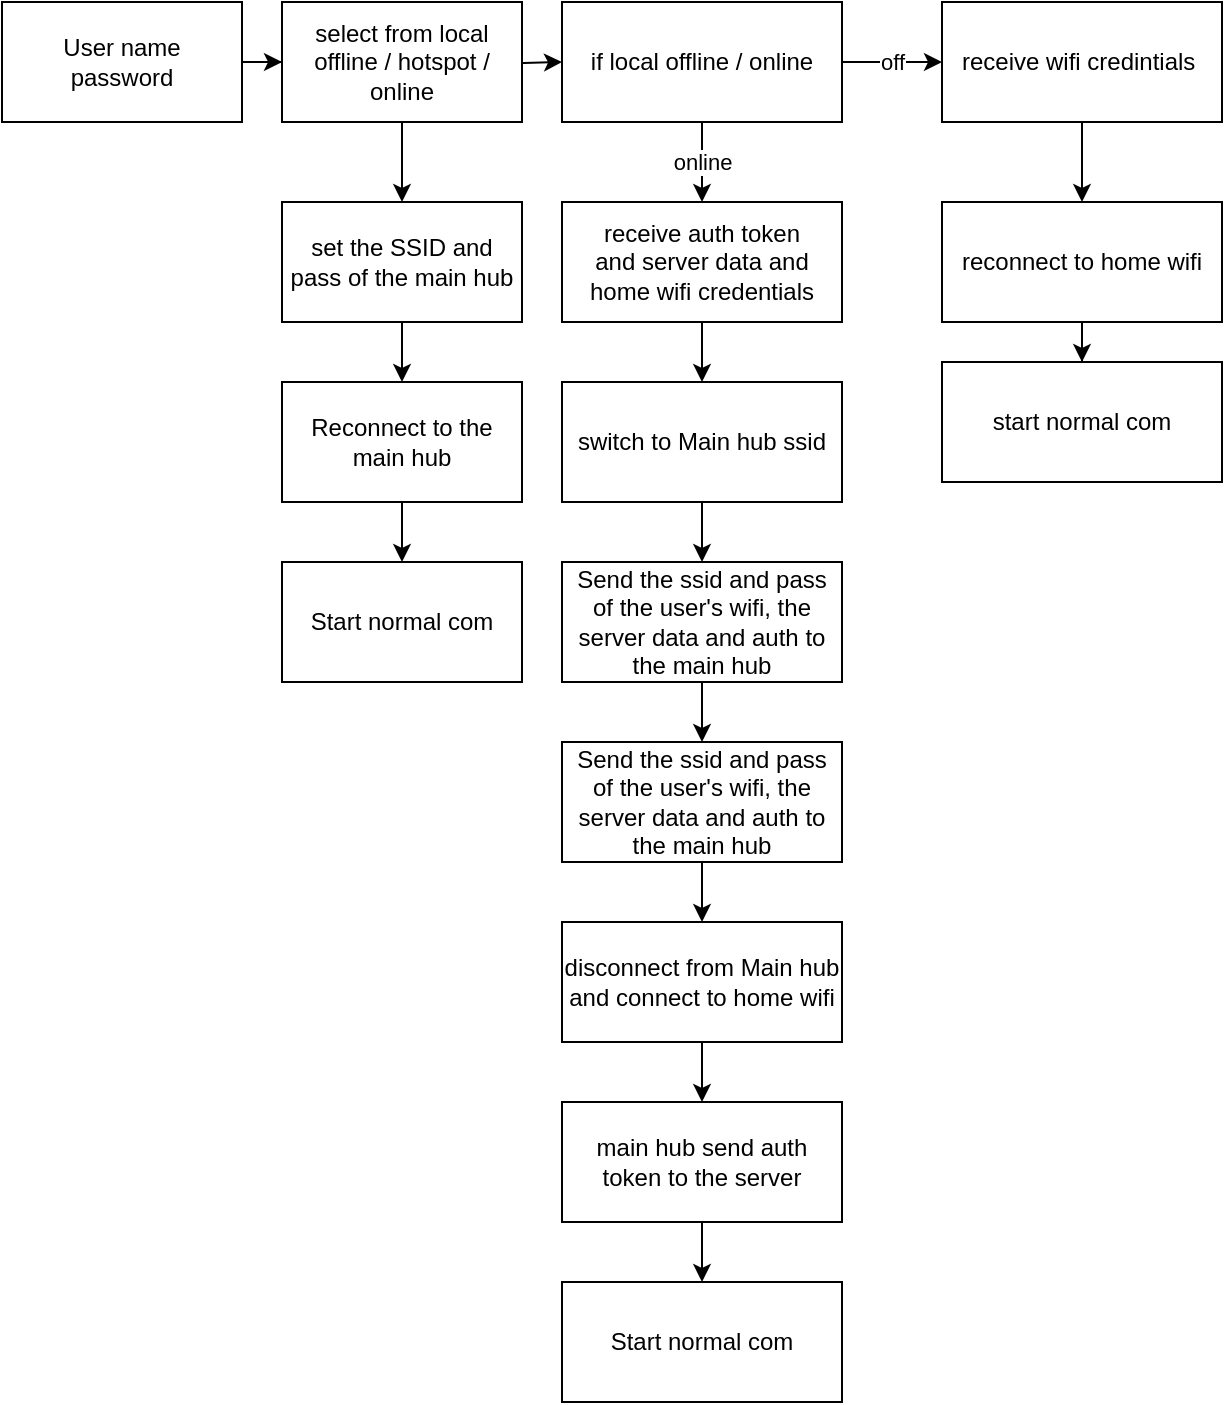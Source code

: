 <mxfile version="13.5.1" type="github">
  <diagram id="9eNWPyJYi7Nis75wCGdy" name="Page-1">
    <mxGraphModel dx="1038" dy="548" grid="1" gridSize="10" guides="1" tooltips="1" connect="1" arrows="1" fold="1" page="1" pageScale="1" pageWidth="850" pageHeight="1100" math="0" shadow="0">
      <root>
        <mxCell id="0" />
        <mxCell id="1" parent="0" />
        <mxCell id="oLyRYUBkmb3Ywfdurw2y-19" value="" style="edgeStyle=orthogonalEdgeStyle;rounded=0;orthogonalLoop=1;jettySize=auto;html=1;" edge="1" parent="1" source="oLyRYUBkmb3Ywfdurw2y-1" target="oLyRYUBkmb3Ywfdurw2y-18">
          <mxGeometry relative="1" as="geometry" />
        </mxCell>
        <mxCell id="oLyRYUBkmb3Ywfdurw2y-1" value="User name&lt;br&gt;password" style="rounded=0;whiteSpace=wrap;html=1;" vertex="1" parent="1">
          <mxGeometry x="40" y="40" width="120" height="60" as="geometry" />
        </mxCell>
        <mxCell id="oLyRYUBkmb3Ywfdurw2y-5" value="off" style="edgeStyle=orthogonalEdgeStyle;rounded=0;orthogonalLoop=1;jettySize=auto;html=1;" edge="1" parent="1" source="oLyRYUBkmb3Ywfdurw2y-2" target="oLyRYUBkmb3Ywfdurw2y-4">
          <mxGeometry relative="1" as="geometry" />
        </mxCell>
        <mxCell id="oLyRYUBkmb3Ywfdurw2y-7" value="online" style="edgeStyle=orthogonalEdgeStyle;rounded=0;orthogonalLoop=1;jettySize=auto;html=1;" edge="1" parent="1" source="oLyRYUBkmb3Ywfdurw2y-2" target="oLyRYUBkmb3Ywfdurw2y-6">
          <mxGeometry relative="1" as="geometry" />
        </mxCell>
        <mxCell id="oLyRYUBkmb3Ywfdurw2y-2" value="if local offline / online" style="rounded=0;whiteSpace=wrap;html=1;" vertex="1" parent="1">
          <mxGeometry x="320" y="40" width="140" height="60" as="geometry" />
        </mxCell>
        <mxCell id="oLyRYUBkmb3Ywfdurw2y-28" value="" style="edgeStyle=orthogonalEdgeStyle;rounded=0;orthogonalLoop=1;jettySize=auto;html=1;" edge="1" parent="1" source="oLyRYUBkmb3Ywfdurw2y-4" target="oLyRYUBkmb3Ywfdurw2y-27">
          <mxGeometry relative="1" as="geometry" />
        </mxCell>
        <mxCell id="oLyRYUBkmb3Ywfdurw2y-4" value="receive wifi credintials&amp;nbsp;" style="rounded=0;whiteSpace=wrap;html=1;" vertex="1" parent="1">
          <mxGeometry x="510" y="40" width="140" height="60" as="geometry" />
        </mxCell>
        <mxCell id="oLyRYUBkmb3Ywfdurw2y-9" value="" style="edgeStyle=orthogonalEdgeStyle;rounded=0;orthogonalLoop=1;jettySize=auto;html=1;" edge="1" parent="1" source="oLyRYUBkmb3Ywfdurw2y-6" target="oLyRYUBkmb3Ywfdurw2y-8">
          <mxGeometry relative="1" as="geometry" />
        </mxCell>
        <mxCell id="oLyRYUBkmb3Ywfdurw2y-6" value="receive auth token&lt;br&gt;and server data and home wifi credentials" style="rounded=0;whiteSpace=wrap;html=1;" vertex="1" parent="1">
          <mxGeometry x="320" y="140" width="140" height="60" as="geometry" />
        </mxCell>
        <mxCell id="oLyRYUBkmb3Ywfdurw2y-11" value="" style="edgeStyle=orthogonalEdgeStyle;rounded=0;orthogonalLoop=1;jettySize=auto;html=1;" edge="1" parent="1" source="oLyRYUBkmb3Ywfdurw2y-8" target="oLyRYUBkmb3Ywfdurw2y-10">
          <mxGeometry relative="1" as="geometry" />
        </mxCell>
        <mxCell id="oLyRYUBkmb3Ywfdurw2y-8" value="switch to Main hub ssid" style="rounded=0;whiteSpace=wrap;html=1;" vertex="1" parent="1">
          <mxGeometry x="320" y="230" width="140" height="60" as="geometry" />
        </mxCell>
        <mxCell id="oLyRYUBkmb3Ywfdurw2y-13" value="" style="edgeStyle=orthogonalEdgeStyle;rounded=0;orthogonalLoop=1;jettySize=auto;html=1;" edge="1" parent="1" source="oLyRYUBkmb3Ywfdurw2y-10" target="oLyRYUBkmb3Ywfdurw2y-12">
          <mxGeometry relative="1" as="geometry" />
        </mxCell>
        <mxCell id="oLyRYUBkmb3Ywfdurw2y-10" value="Send the ssid and pass of the user&#39;s wifi, the server data and auth to the main hub" style="rounded=0;whiteSpace=wrap;html=1;" vertex="1" parent="1">
          <mxGeometry x="320" y="320" width="140" height="60" as="geometry" />
        </mxCell>
        <mxCell id="oLyRYUBkmb3Ywfdurw2y-15" value="" style="edgeStyle=orthogonalEdgeStyle;rounded=0;orthogonalLoop=1;jettySize=auto;html=1;" edge="1" parent="1" source="oLyRYUBkmb3Ywfdurw2y-12" target="oLyRYUBkmb3Ywfdurw2y-14">
          <mxGeometry relative="1" as="geometry" />
        </mxCell>
        <mxCell id="oLyRYUBkmb3Ywfdurw2y-12" value="Send the ssid and pass of the user&#39;s wifi, the server data and auth to the main hub" style="rounded=0;whiteSpace=wrap;html=1;" vertex="1" parent="1">
          <mxGeometry x="320" y="410" width="140" height="60" as="geometry" />
        </mxCell>
        <mxCell id="oLyRYUBkmb3Ywfdurw2y-17" value="" style="edgeStyle=orthogonalEdgeStyle;rounded=0;orthogonalLoop=1;jettySize=auto;html=1;" edge="1" parent="1" source="oLyRYUBkmb3Ywfdurw2y-14" target="oLyRYUBkmb3Ywfdurw2y-16">
          <mxGeometry relative="1" as="geometry" />
        </mxCell>
        <mxCell id="oLyRYUBkmb3Ywfdurw2y-14" value="disconnect from Main hub and connect to home wifi" style="rounded=0;whiteSpace=wrap;html=1;" vertex="1" parent="1">
          <mxGeometry x="320" y="500" width="140" height="60" as="geometry" />
        </mxCell>
        <mxCell id="oLyRYUBkmb3Ywfdurw2y-32" value="" style="edgeStyle=orthogonalEdgeStyle;rounded=0;orthogonalLoop=1;jettySize=auto;html=1;" edge="1" parent="1" source="oLyRYUBkmb3Ywfdurw2y-16" target="oLyRYUBkmb3Ywfdurw2y-31">
          <mxGeometry relative="1" as="geometry" />
        </mxCell>
        <mxCell id="oLyRYUBkmb3Ywfdurw2y-16" value="main hub send auth token to the server" style="rounded=0;whiteSpace=wrap;html=1;" vertex="1" parent="1">
          <mxGeometry x="320" y="590" width="140" height="60" as="geometry" />
        </mxCell>
        <mxCell id="oLyRYUBkmb3Ywfdurw2y-20" style="edgeStyle=orthogonalEdgeStyle;rounded=0;orthogonalLoop=1;jettySize=auto;html=1;exitX=1;exitY=0.5;exitDx=0;exitDy=0;entryX=0;entryY=0.5;entryDx=0;entryDy=0;" edge="1" parent="1" target="oLyRYUBkmb3Ywfdurw2y-2">
          <mxGeometry relative="1" as="geometry">
            <mxPoint x="280.0" y="70.0" as="sourcePoint" />
          </mxGeometry>
        </mxCell>
        <mxCell id="oLyRYUBkmb3Ywfdurw2y-22" value="" style="edgeStyle=orthogonalEdgeStyle;rounded=0;orthogonalLoop=1;jettySize=auto;html=1;" edge="1" parent="1" source="oLyRYUBkmb3Ywfdurw2y-18" target="oLyRYUBkmb3Ywfdurw2y-21">
          <mxGeometry relative="1" as="geometry" />
        </mxCell>
        <mxCell id="oLyRYUBkmb3Ywfdurw2y-18" value="select from local offline / hotspot / online" style="rounded=0;whiteSpace=wrap;html=1;" vertex="1" parent="1">
          <mxGeometry x="180" y="40" width="120" height="60" as="geometry" />
        </mxCell>
        <mxCell id="oLyRYUBkmb3Ywfdurw2y-24" value="" style="edgeStyle=orthogonalEdgeStyle;rounded=0;orthogonalLoop=1;jettySize=auto;html=1;" edge="1" parent="1" source="oLyRYUBkmb3Ywfdurw2y-21" target="oLyRYUBkmb3Ywfdurw2y-23">
          <mxGeometry relative="1" as="geometry" />
        </mxCell>
        <mxCell id="oLyRYUBkmb3Ywfdurw2y-21" value="set the SSID and pass of the main hub" style="rounded=0;whiteSpace=wrap;html=1;" vertex="1" parent="1">
          <mxGeometry x="180" y="140" width="120" height="60" as="geometry" />
        </mxCell>
        <mxCell id="oLyRYUBkmb3Ywfdurw2y-26" value="" style="edgeStyle=orthogonalEdgeStyle;rounded=0;orthogonalLoop=1;jettySize=auto;html=1;" edge="1" parent="1" source="oLyRYUBkmb3Ywfdurw2y-23" target="oLyRYUBkmb3Ywfdurw2y-25">
          <mxGeometry relative="1" as="geometry" />
        </mxCell>
        <mxCell id="oLyRYUBkmb3Ywfdurw2y-23" value="Reconnect to the main hub" style="rounded=0;whiteSpace=wrap;html=1;" vertex="1" parent="1">
          <mxGeometry x="180" y="230" width="120" height="60" as="geometry" />
        </mxCell>
        <mxCell id="oLyRYUBkmb3Ywfdurw2y-25" value="Start normal com" style="rounded=0;whiteSpace=wrap;html=1;" vertex="1" parent="1">
          <mxGeometry x="180" y="320" width="120" height="60" as="geometry" />
        </mxCell>
        <mxCell id="oLyRYUBkmb3Ywfdurw2y-30" value="" style="edgeStyle=orthogonalEdgeStyle;rounded=0;orthogonalLoop=1;jettySize=auto;html=1;" edge="1" parent="1" source="oLyRYUBkmb3Ywfdurw2y-27" target="oLyRYUBkmb3Ywfdurw2y-29">
          <mxGeometry relative="1" as="geometry" />
        </mxCell>
        <mxCell id="oLyRYUBkmb3Ywfdurw2y-27" value="reconnect to home wifi" style="rounded=0;whiteSpace=wrap;html=1;" vertex="1" parent="1">
          <mxGeometry x="510" y="140" width="140" height="60" as="geometry" />
        </mxCell>
        <mxCell id="oLyRYUBkmb3Ywfdurw2y-29" value="start normal com" style="rounded=0;whiteSpace=wrap;html=1;" vertex="1" parent="1">
          <mxGeometry x="510" y="220" width="140" height="60" as="geometry" />
        </mxCell>
        <mxCell id="oLyRYUBkmb3Ywfdurw2y-31" value="Start normal com" style="rounded=0;whiteSpace=wrap;html=1;" vertex="1" parent="1">
          <mxGeometry x="320" y="680" width="140" height="60" as="geometry" />
        </mxCell>
      </root>
    </mxGraphModel>
  </diagram>
</mxfile>
